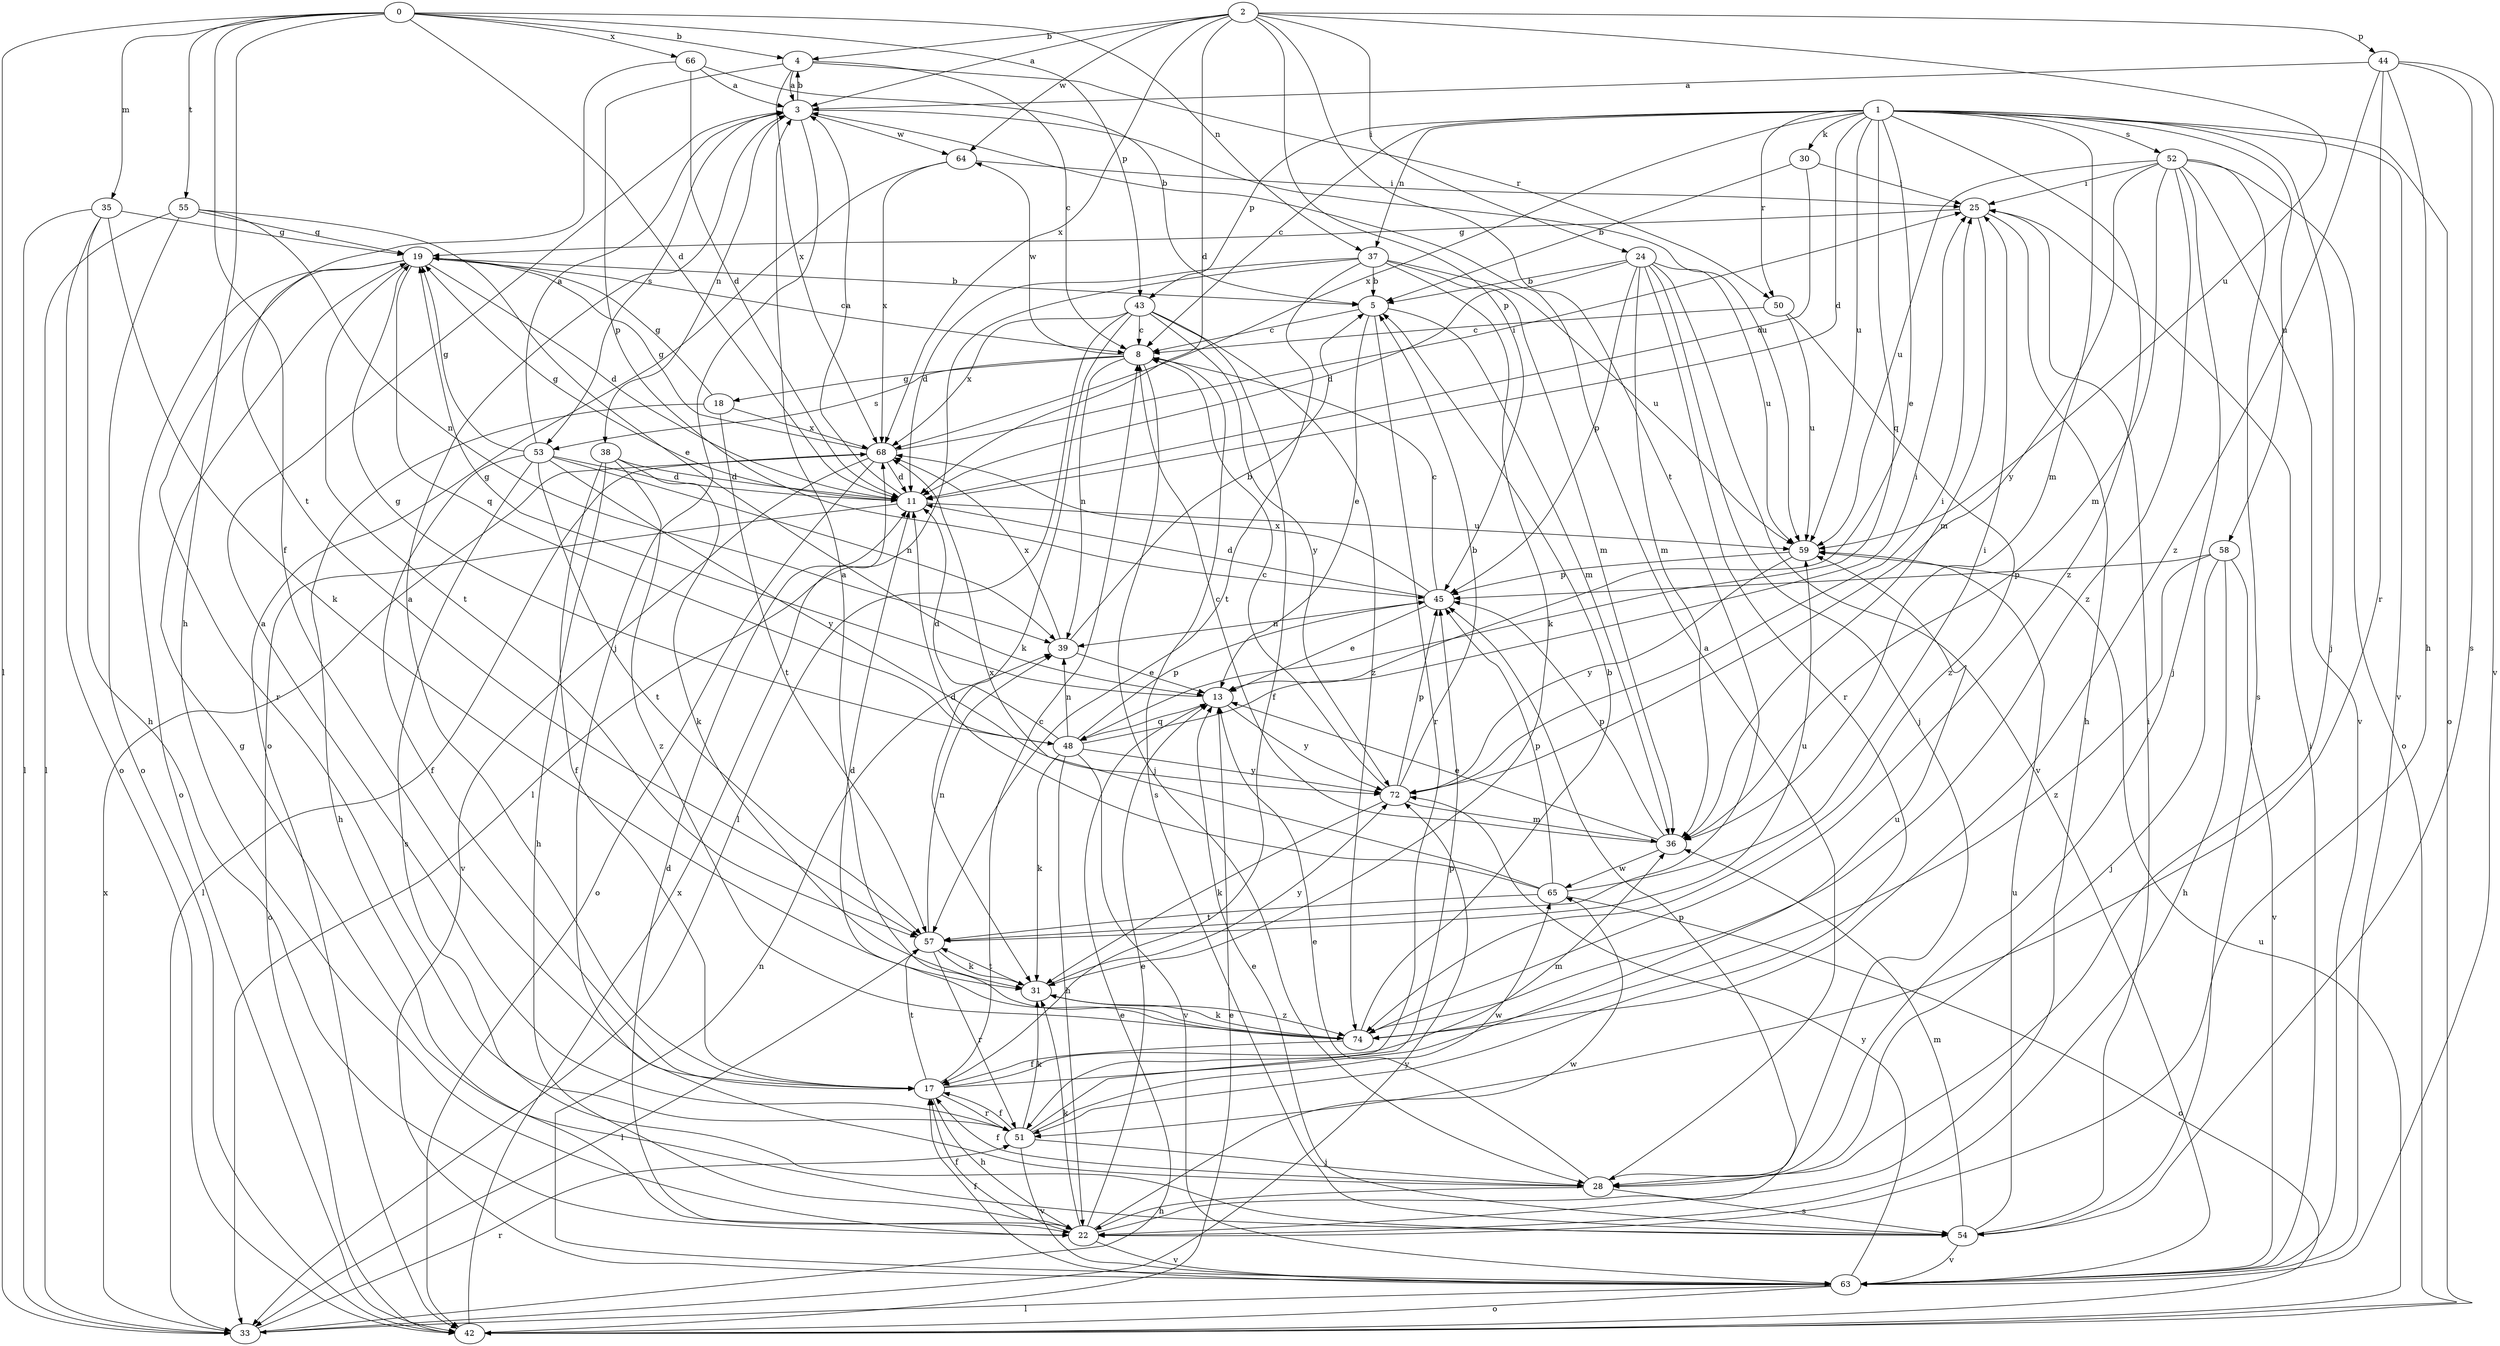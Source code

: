 strict digraph  {
0;
1;
2;
3;
4;
5;
8;
11;
13;
17;
18;
19;
22;
24;
25;
28;
30;
31;
33;
35;
36;
37;
38;
39;
42;
43;
44;
45;
48;
50;
51;
52;
53;
54;
55;
57;
58;
59;
63;
64;
65;
66;
68;
72;
74;
0 -> 4  [label=b];
0 -> 11  [label=d];
0 -> 17  [label=f];
0 -> 22  [label=h];
0 -> 33  [label=l];
0 -> 35  [label=m];
0 -> 37  [label=n];
0 -> 43  [label=p];
0 -> 55  [label=t];
0 -> 66  [label=x];
1 -> 8  [label=c];
1 -> 11  [label=d];
1 -> 13  [label=e];
1 -> 28  [label=j];
1 -> 30  [label=k];
1 -> 36  [label=m];
1 -> 37  [label=n];
1 -> 42  [label=o];
1 -> 43  [label=p];
1 -> 48  [label=q];
1 -> 50  [label=r];
1 -> 52  [label=s];
1 -> 58  [label=u];
1 -> 59  [label=u];
1 -> 63  [label=v];
1 -> 68  [label=x];
1 -> 74  [label=z];
2 -> 3  [label=a];
2 -> 4  [label=b];
2 -> 11  [label=d];
2 -> 24  [label=i];
2 -> 44  [label=p];
2 -> 45  [label=p];
2 -> 57  [label=t];
2 -> 59  [label=u];
2 -> 64  [label=w];
2 -> 68  [label=x];
3 -> 4  [label=b];
3 -> 28  [label=j];
3 -> 38  [label=n];
3 -> 53  [label=s];
3 -> 59  [label=u];
3 -> 64  [label=w];
4 -> 3  [label=a];
4 -> 8  [label=c];
4 -> 45  [label=p];
4 -> 50  [label=r];
4 -> 68  [label=x];
5 -> 8  [label=c];
5 -> 13  [label=e];
5 -> 36  [label=m];
5 -> 51  [label=r];
8 -> 18  [label=g];
8 -> 28  [label=j];
8 -> 39  [label=n];
8 -> 53  [label=s];
8 -> 54  [label=s];
8 -> 64  [label=w];
11 -> 3  [label=a];
11 -> 19  [label=g];
11 -> 42  [label=o];
11 -> 59  [label=u];
13 -> 19  [label=g];
13 -> 48  [label=q];
13 -> 72  [label=y];
17 -> 3  [label=a];
17 -> 8  [label=c];
17 -> 22  [label=h];
17 -> 36  [label=m];
17 -> 51  [label=r];
17 -> 57  [label=t];
17 -> 59  [label=u];
18 -> 19  [label=g];
18 -> 22  [label=h];
18 -> 57  [label=t];
18 -> 68  [label=x];
19 -> 5  [label=b];
19 -> 8  [label=c];
19 -> 11  [label=d];
19 -> 42  [label=o];
19 -> 48  [label=q];
19 -> 51  [label=r];
19 -> 57  [label=t];
22 -> 11  [label=d];
22 -> 13  [label=e];
22 -> 17  [label=f];
22 -> 31  [label=k];
22 -> 45  [label=p];
22 -> 63  [label=v];
22 -> 65  [label=w];
24 -> 5  [label=b];
24 -> 11  [label=d];
24 -> 28  [label=j];
24 -> 36  [label=m];
24 -> 45  [label=p];
24 -> 51  [label=r];
24 -> 59  [label=u];
24 -> 63  [label=v];
25 -> 19  [label=g];
25 -> 22  [label=h];
25 -> 36  [label=m];
28 -> 3  [label=a];
28 -> 13  [label=e];
28 -> 17  [label=f];
28 -> 22  [label=h];
28 -> 54  [label=s];
30 -> 5  [label=b];
30 -> 11  [label=d];
30 -> 25  [label=i];
31 -> 57  [label=t];
31 -> 72  [label=y];
31 -> 74  [label=z];
33 -> 13  [label=e];
33 -> 51  [label=r];
33 -> 68  [label=x];
33 -> 72  [label=y];
35 -> 19  [label=g];
35 -> 22  [label=h];
35 -> 31  [label=k];
35 -> 33  [label=l];
35 -> 42  [label=o];
36 -> 8  [label=c];
36 -> 13  [label=e];
36 -> 45  [label=p];
36 -> 65  [label=w];
37 -> 5  [label=b];
37 -> 11  [label=d];
37 -> 31  [label=k];
37 -> 33  [label=l];
37 -> 36  [label=m];
37 -> 57  [label=t];
37 -> 59  [label=u];
38 -> 11  [label=d];
38 -> 17  [label=f];
38 -> 22  [label=h];
38 -> 31  [label=k];
38 -> 74  [label=z];
39 -> 5  [label=b];
39 -> 13  [label=e];
39 -> 68  [label=x];
42 -> 13  [label=e];
42 -> 59  [label=u];
42 -> 68  [label=x];
43 -> 8  [label=c];
43 -> 17  [label=f];
43 -> 31  [label=k];
43 -> 33  [label=l];
43 -> 68  [label=x];
43 -> 72  [label=y];
43 -> 74  [label=z];
44 -> 3  [label=a];
44 -> 22  [label=h];
44 -> 51  [label=r];
44 -> 54  [label=s];
44 -> 63  [label=v];
44 -> 74  [label=z];
45 -> 8  [label=c];
45 -> 11  [label=d];
45 -> 13  [label=e];
45 -> 39  [label=n];
45 -> 68  [label=x];
48 -> 11  [label=d];
48 -> 19  [label=g];
48 -> 22  [label=h];
48 -> 25  [label=i];
48 -> 31  [label=k];
48 -> 39  [label=n];
48 -> 45  [label=p];
48 -> 63  [label=v];
48 -> 72  [label=y];
50 -> 8  [label=c];
50 -> 59  [label=u];
50 -> 74  [label=z];
51 -> 3  [label=a];
51 -> 17  [label=f];
51 -> 28  [label=j];
51 -> 31  [label=k];
51 -> 45  [label=p];
51 -> 63  [label=v];
51 -> 65  [label=w];
52 -> 25  [label=i];
52 -> 28  [label=j];
52 -> 36  [label=m];
52 -> 42  [label=o];
52 -> 54  [label=s];
52 -> 59  [label=u];
52 -> 63  [label=v];
52 -> 72  [label=y];
52 -> 74  [label=z];
53 -> 3  [label=a];
53 -> 11  [label=d];
53 -> 17  [label=f];
53 -> 19  [label=g];
53 -> 39  [label=n];
53 -> 54  [label=s];
53 -> 57  [label=t];
53 -> 72  [label=y];
54 -> 13  [label=e];
54 -> 19  [label=g];
54 -> 25  [label=i];
54 -> 36  [label=m];
54 -> 59  [label=u];
54 -> 63  [label=v];
55 -> 13  [label=e];
55 -> 19  [label=g];
55 -> 33  [label=l];
55 -> 39  [label=n];
55 -> 42  [label=o];
57 -> 31  [label=k];
57 -> 33  [label=l];
57 -> 39  [label=n];
57 -> 51  [label=r];
57 -> 59  [label=u];
58 -> 22  [label=h];
58 -> 28  [label=j];
58 -> 45  [label=p];
58 -> 63  [label=v];
58 -> 74  [label=z];
59 -> 45  [label=p];
59 -> 72  [label=y];
63 -> 17  [label=f];
63 -> 25  [label=i];
63 -> 33  [label=l];
63 -> 39  [label=n];
63 -> 42  [label=o];
63 -> 72  [label=y];
64 -> 25  [label=i];
64 -> 42  [label=o];
64 -> 68  [label=x];
65 -> 11  [label=d];
65 -> 25  [label=i];
65 -> 42  [label=o];
65 -> 45  [label=p];
65 -> 57  [label=t];
65 -> 68  [label=x];
66 -> 3  [label=a];
66 -> 5  [label=b];
66 -> 11  [label=d];
66 -> 57  [label=t];
68 -> 11  [label=d];
68 -> 19  [label=g];
68 -> 25  [label=i];
68 -> 33  [label=l];
68 -> 42  [label=o];
68 -> 63  [label=v];
72 -> 5  [label=b];
72 -> 8  [label=c];
72 -> 25  [label=i];
72 -> 31  [label=k];
72 -> 36  [label=m];
72 -> 45  [label=p];
74 -> 3  [label=a];
74 -> 5  [label=b];
74 -> 11  [label=d];
74 -> 17  [label=f];
74 -> 31  [label=k];
}
